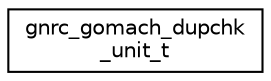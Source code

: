 digraph "Graphical Class Hierarchy"
{
 // LATEX_PDF_SIZE
  edge [fontname="Helvetica",fontsize="10",labelfontname="Helvetica",labelfontsize="10"];
  node [fontname="Helvetica",fontsize="10",shape=record];
  rankdir="LR";
  Node0 [label="gnrc_gomach_dupchk\l_unit_t",height=0.2,width=0.4,color="black", fillcolor="white", style="filled",URL="$structgnrc__gomach__dupchk__unit__t.html",tooltip="GoMacH's data structure for recording sender's past TX information."];
}
